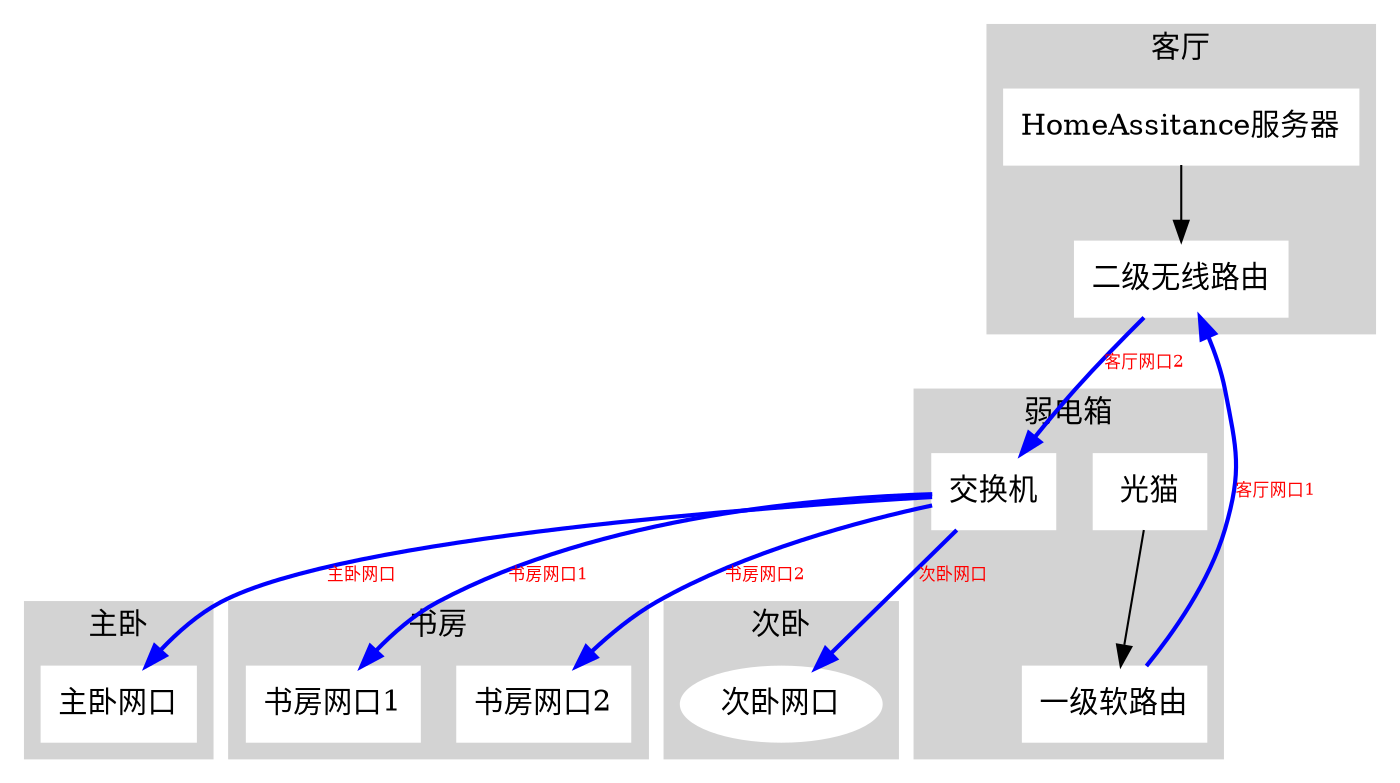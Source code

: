 digraph  HomeNetwork {
    subgraph cluster_0 {
		style=filled;
		color=lightgrey;
        size=11;
        node [style=filled,color=white, shape=rectangle];
        HomeAssistance[label="HomeAssitance服务器"];
        WifiRouter[label="二级无线路由"];
        HomeAssistance->WifiRouter;
        label = "客厅";
    };
    subgraph cluster_1 {
        style=filled;
		color=lightgrey;
        node [style=filled,color=white, shape=rectangle];
        Modem[label="光猫"];
        PrimaryRouter[label="一级软路由"];
        Switch[label="交换机"];
        Modem->PrimaryRouter;
        PrimaryRouter->WifiRouter[style="bold",color="blue",label="客厅网口1",fontsize="8",fontcolor="red"];
        WifiRouter->Switch[style="bold",color="blue",label="客厅网口2",fontsize="8",fontcolor="red"];
        label = "弱电箱";
	}
    subgraph cluster_2 {
        style=filled;
		color=lightgrey;
        shape=rectangle;
        node [style=filled,color=white, shape=rectangle];
        Interface1[label="主卧网口"]
        Switch->Interface1[style="bold",color="blue",label="主卧网口",fontsize="8",fontcolor="red"];
        label = "主卧";
	}
    subgraph cluster_3 {
        style=filled;
		color=lightgrey;
        shape=rectangle;
        node [style=filled,color=white, shape=rectangle];
        Interface2[label="书房网口1"];
        Interface3[label="书房网口2"]
        Switch->Interface2[style="bold",color="blue",label="书房网口1",fontsize="8",fontcolor="red"];
        Switch->Interface3[style="bold",color="blue",label="书房网口2",fontsize="8",fontcolor="red"];
        label = "书房";
	}
    subgraph cluster_4 {
        style=filled;
		color=lightgrey;
        shape=rectangle;
        node [style=filled,color=white];
        Interface4[label="次卧网口"];
        Switch->Interface4[style="bold",color="blue",label="次卧网口",fontsize="8",fontcolor="red"];
        label = "次卧";
	}
}